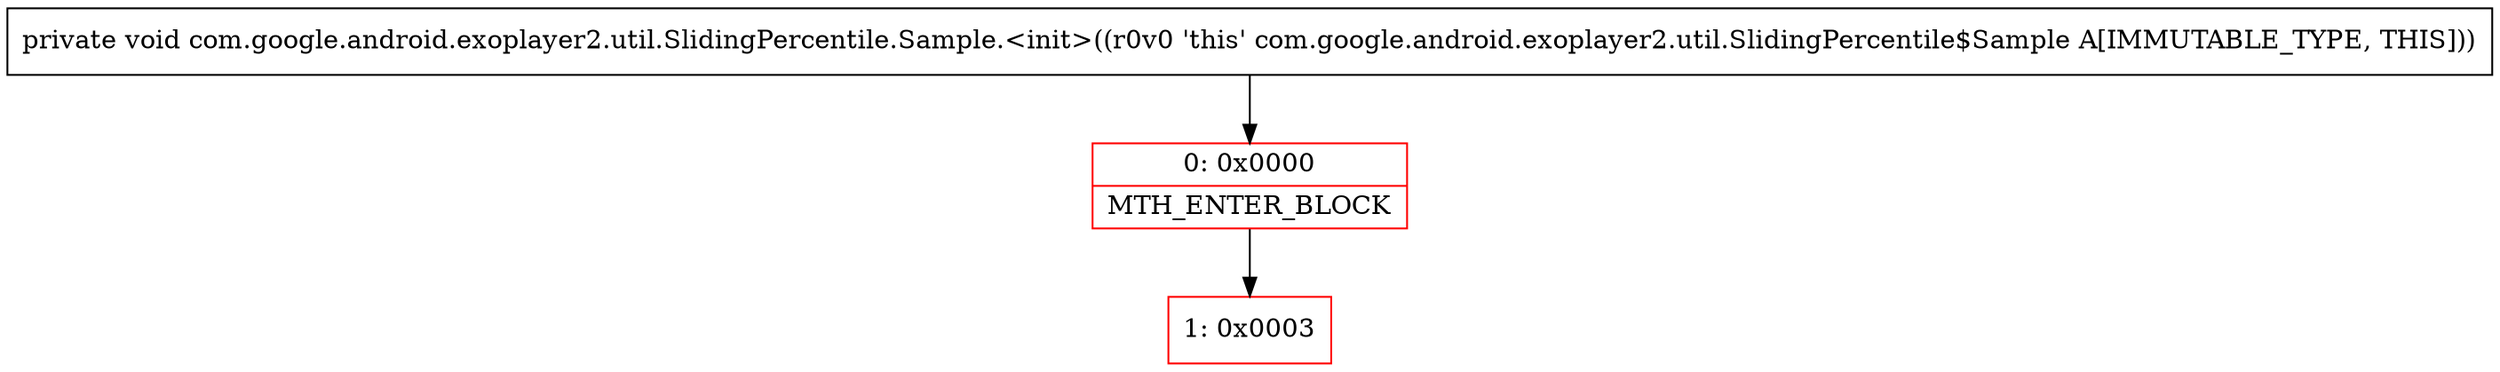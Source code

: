 digraph "CFG forcom.google.android.exoplayer2.util.SlidingPercentile.Sample.\<init\>()V" {
subgraph cluster_Region_873893207 {
label = "R(0)";
node [shape=record,color=blue];
}
Node_0 [shape=record,color=red,label="{0\:\ 0x0000|MTH_ENTER_BLOCK\l}"];
Node_1 [shape=record,color=red,label="{1\:\ 0x0003}"];
MethodNode[shape=record,label="{private void com.google.android.exoplayer2.util.SlidingPercentile.Sample.\<init\>((r0v0 'this' com.google.android.exoplayer2.util.SlidingPercentile$Sample A[IMMUTABLE_TYPE, THIS])) }"];
MethodNode -> Node_0;
Node_0 -> Node_1;
}

